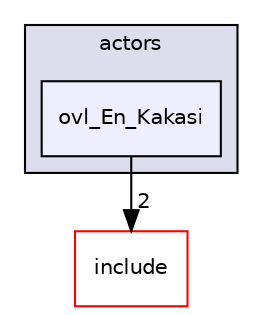 digraph "src/overlays/actors/ovl_En_Kakasi" {
  compound=true
  node [ fontsize="10", fontname="Helvetica"];
  edge [ labelfontsize="10", labelfontname="Helvetica"];
  subgraph clusterdir_e93473484be31ce7bcb356bd643a22f8 {
    graph [ bgcolor="#ddddee", pencolor="black", label="actors" fontname="Helvetica", fontsize="10", URL="dir_e93473484be31ce7bcb356bd643a22f8.html"]
  dir_02eb7d3acf8e613ec517f3af11d7e4c6 [shape=box, label="ovl_En_Kakasi", style="filled", fillcolor="#eeeeff", pencolor="black", URL="dir_02eb7d3acf8e613ec517f3af11d7e4c6.html"];
  }
  dir_d44c64559bbebec7f509842c48db8b23 [shape=box label="include" fillcolor="white" style="filled" color="red" URL="dir_d44c64559bbebec7f509842c48db8b23.html"];
  dir_02eb7d3acf8e613ec517f3af11d7e4c6->dir_d44c64559bbebec7f509842c48db8b23 [headlabel="2", labeldistance=1.5 headhref="dir_000287_000000.html"];
}
